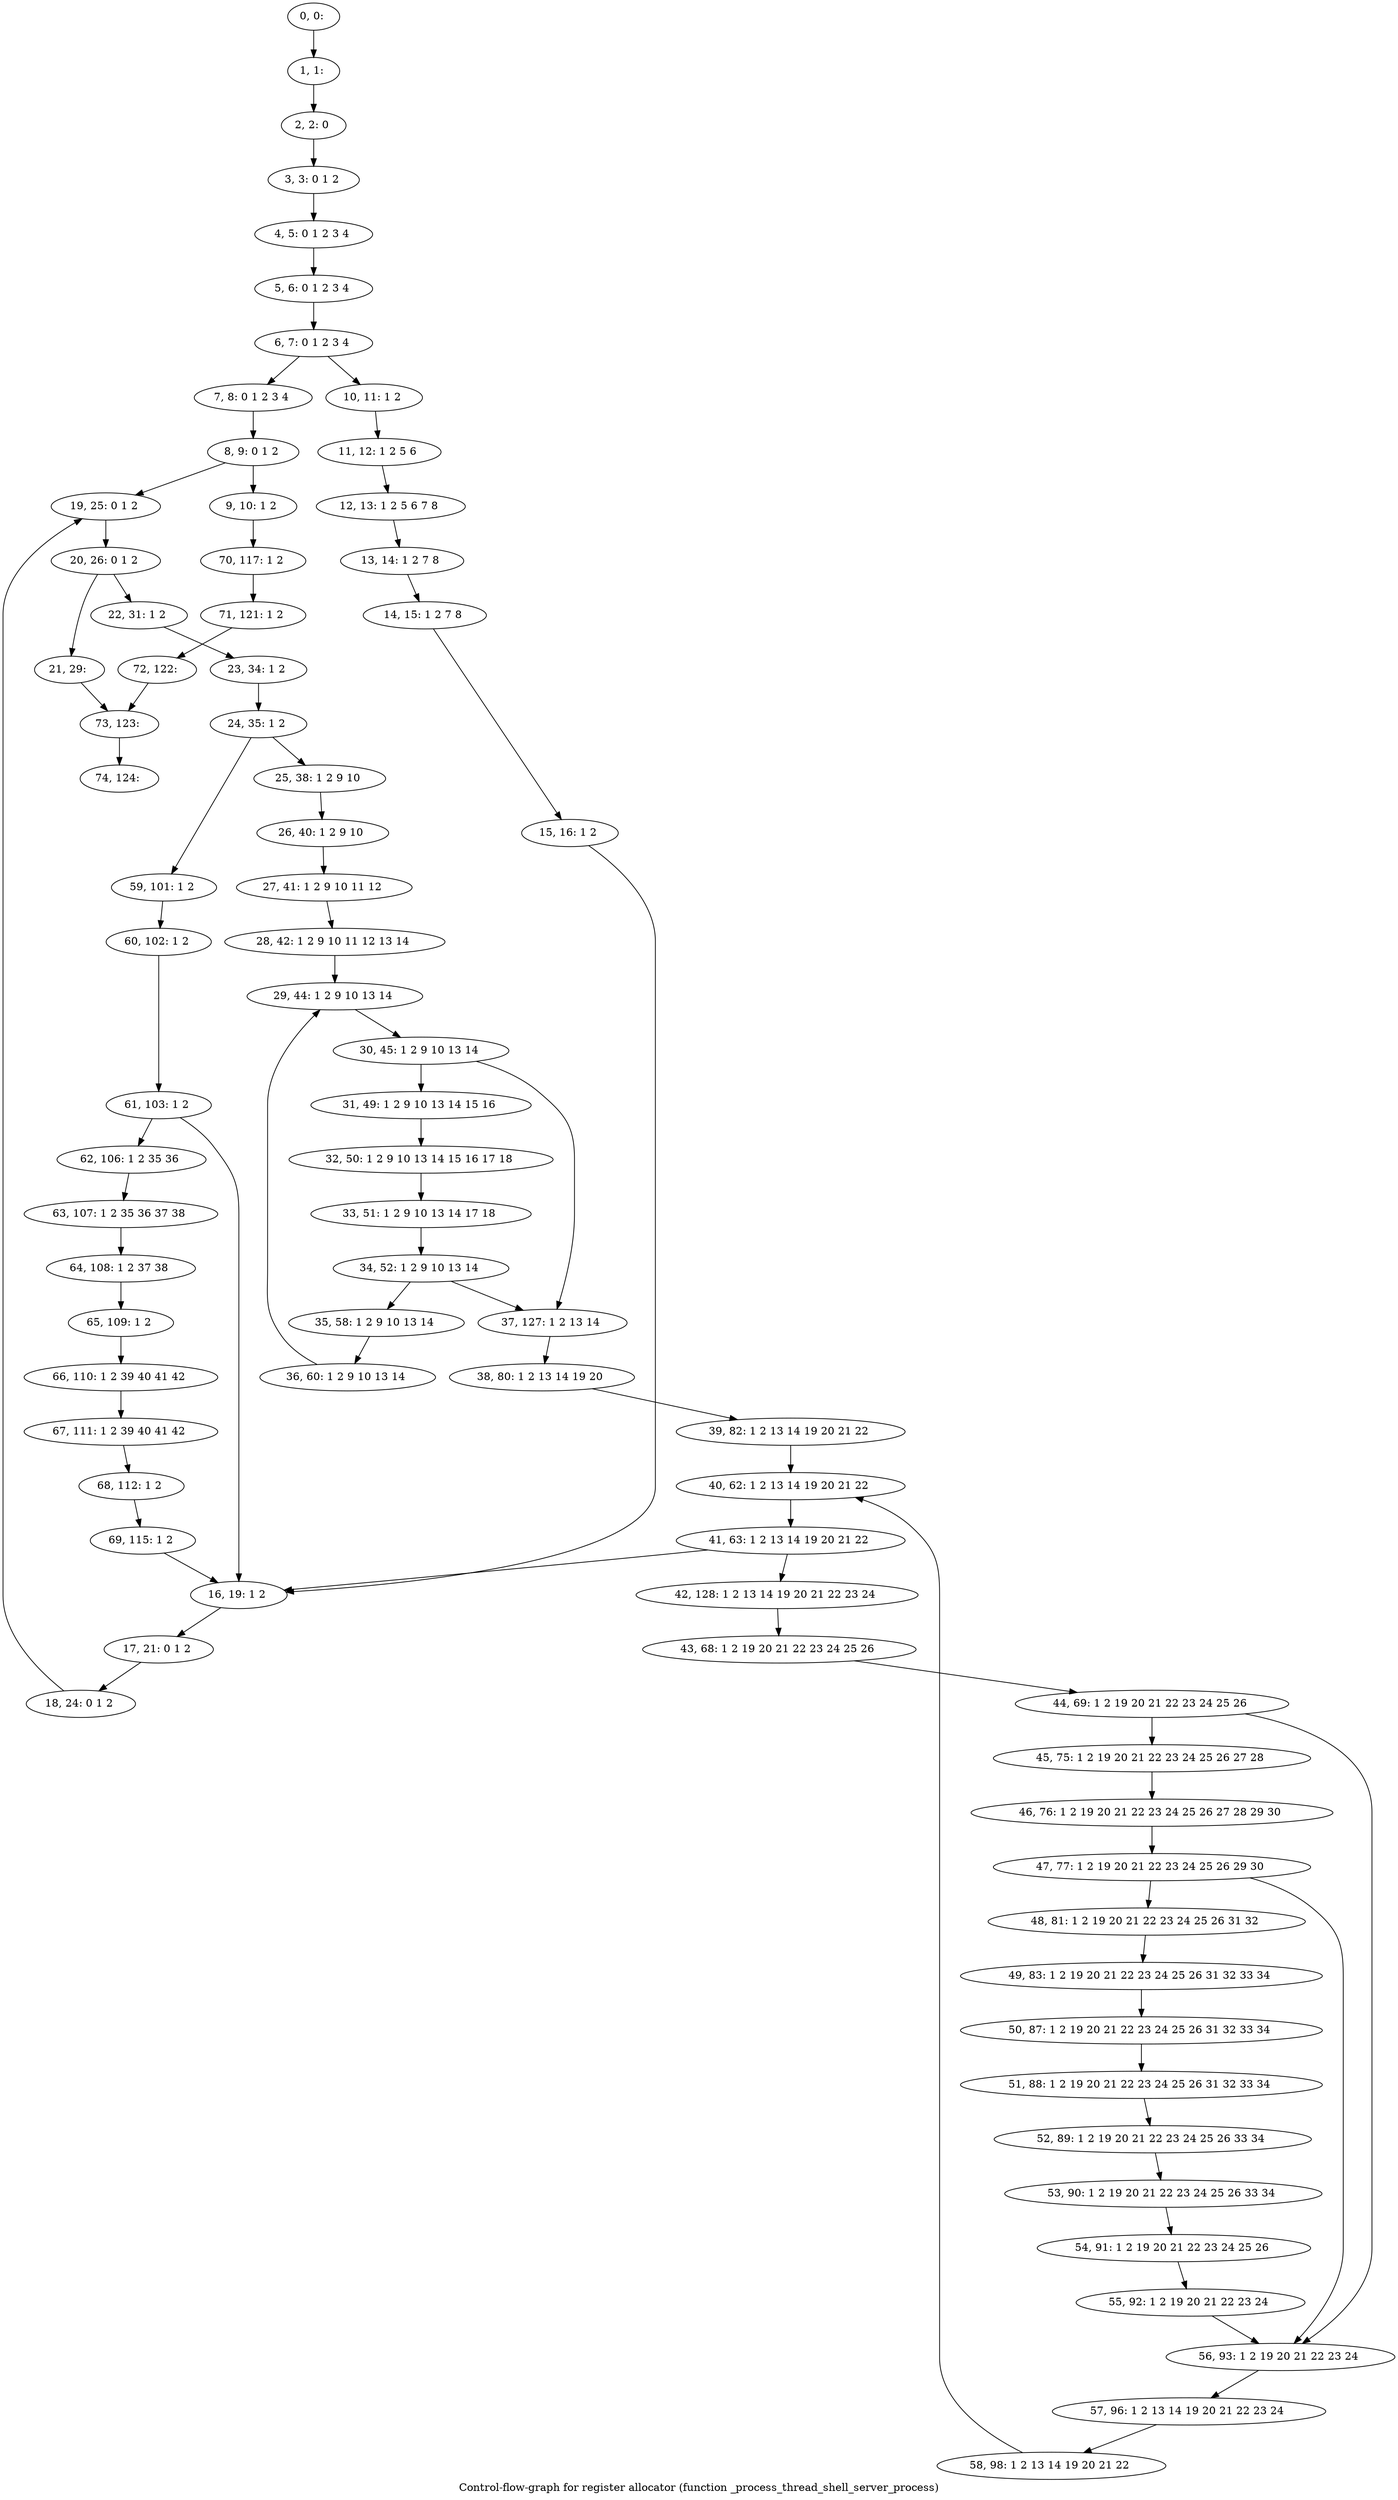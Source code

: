 digraph G {
graph [label="Control-flow-graph for register allocator (function _process_thread_shell_server_process)"]
0[label="0, 0: "];
1[label="1, 1: "];
2[label="2, 2: 0 "];
3[label="3, 3: 0 1 2 "];
4[label="4, 5: 0 1 2 3 4 "];
5[label="5, 6: 0 1 2 3 4 "];
6[label="6, 7: 0 1 2 3 4 "];
7[label="7, 8: 0 1 2 3 4 "];
8[label="8, 9: 0 1 2 "];
9[label="9, 10: 1 2 "];
10[label="10, 11: 1 2 "];
11[label="11, 12: 1 2 5 6 "];
12[label="12, 13: 1 2 5 6 7 8 "];
13[label="13, 14: 1 2 7 8 "];
14[label="14, 15: 1 2 7 8 "];
15[label="15, 16: 1 2 "];
16[label="16, 19: 1 2 "];
17[label="17, 21: 0 1 2 "];
18[label="18, 24: 0 1 2 "];
19[label="19, 25: 0 1 2 "];
20[label="20, 26: 0 1 2 "];
21[label="21, 29: "];
22[label="22, 31: 1 2 "];
23[label="23, 34: 1 2 "];
24[label="24, 35: 1 2 "];
25[label="25, 38: 1 2 9 10 "];
26[label="26, 40: 1 2 9 10 "];
27[label="27, 41: 1 2 9 10 11 12 "];
28[label="28, 42: 1 2 9 10 11 12 13 14 "];
29[label="29, 44: 1 2 9 10 13 14 "];
30[label="30, 45: 1 2 9 10 13 14 "];
31[label="31, 49: 1 2 9 10 13 14 15 16 "];
32[label="32, 50: 1 2 9 10 13 14 15 16 17 18 "];
33[label="33, 51: 1 2 9 10 13 14 17 18 "];
34[label="34, 52: 1 2 9 10 13 14 "];
35[label="35, 58: 1 2 9 10 13 14 "];
36[label="36, 60: 1 2 9 10 13 14 "];
37[label="37, 127: 1 2 13 14 "];
38[label="38, 80: 1 2 13 14 19 20 "];
39[label="39, 82: 1 2 13 14 19 20 21 22 "];
40[label="40, 62: 1 2 13 14 19 20 21 22 "];
41[label="41, 63: 1 2 13 14 19 20 21 22 "];
42[label="42, 128: 1 2 13 14 19 20 21 22 23 24 "];
43[label="43, 68: 1 2 19 20 21 22 23 24 25 26 "];
44[label="44, 69: 1 2 19 20 21 22 23 24 25 26 "];
45[label="45, 75: 1 2 19 20 21 22 23 24 25 26 27 28 "];
46[label="46, 76: 1 2 19 20 21 22 23 24 25 26 27 28 29 30 "];
47[label="47, 77: 1 2 19 20 21 22 23 24 25 26 29 30 "];
48[label="48, 81: 1 2 19 20 21 22 23 24 25 26 31 32 "];
49[label="49, 83: 1 2 19 20 21 22 23 24 25 26 31 32 33 34 "];
50[label="50, 87: 1 2 19 20 21 22 23 24 25 26 31 32 33 34 "];
51[label="51, 88: 1 2 19 20 21 22 23 24 25 26 31 32 33 34 "];
52[label="52, 89: 1 2 19 20 21 22 23 24 25 26 33 34 "];
53[label="53, 90: 1 2 19 20 21 22 23 24 25 26 33 34 "];
54[label="54, 91: 1 2 19 20 21 22 23 24 25 26 "];
55[label="55, 92: 1 2 19 20 21 22 23 24 "];
56[label="56, 93: 1 2 19 20 21 22 23 24 "];
57[label="57, 96: 1 2 13 14 19 20 21 22 23 24 "];
58[label="58, 98: 1 2 13 14 19 20 21 22 "];
59[label="59, 101: 1 2 "];
60[label="60, 102: 1 2 "];
61[label="61, 103: 1 2 "];
62[label="62, 106: 1 2 35 36 "];
63[label="63, 107: 1 2 35 36 37 38 "];
64[label="64, 108: 1 2 37 38 "];
65[label="65, 109: 1 2 "];
66[label="66, 110: 1 2 39 40 41 42 "];
67[label="67, 111: 1 2 39 40 41 42 "];
68[label="68, 112: 1 2 "];
69[label="69, 115: 1 2 "];
70[label="70, 117: 1 2 "];
71[label="71, 121: 1 2 "];
72[label="72, 122: "];
73[label="73, 123: "];
74[label="74, 124: "];
0->1 ;
1->2 ;
2->3 ;
3->4 ;
4->5 ;
5->6 ;
6->7 ;
6->10 ;
7->8 ;
8->9 ;
8->19 ;
9->70 ;
10->11 ;
11->12 ;
12->13 ;
13->14 ;
14->15 ;
15->16 ;
16->17 ;
17->18 ;
18->19 ;
19->20 ;
20->21 ;
20->22 ;
21->73 ;
22->23 ;
23->24 ;
24->25 ;
24->59 ;
25->26 ;
26->27 ;
27->28 ;
28->29 ;
29->30 ;
30->31 ;
30->37 ;
31->32 ;
32->33 ;
33->34 ;
34->35 ;
34->37 ;
35->36 ;
36->29 ;
37->38 ;
38->39 ;
39->40 ;
40->41 ;
41->42 ;
41->16 ;
42->43 ;
43->44 ;
44->45 ;
44->56 ;
45->46 ;
46->47 ;
47->48 ;
47->56 ;
48->49 ;
49->50 ;
50->51 ;
51->52 ;
52->53 ;
53->54 ;
54->55 ;
55->56 ;
56->57 ;
57->58 ;
58->40 ;
59->60 ;
60->61 ;
61->62 ;
61->16 ;
62->63 ;
63->64 ;
64->65 ;
65->66 ;
66->67 ;
67->68 ;
68->69 ;
69->16 ;
70->71 ;
71->72 ;
72->73 ;
73->74 ;
}
